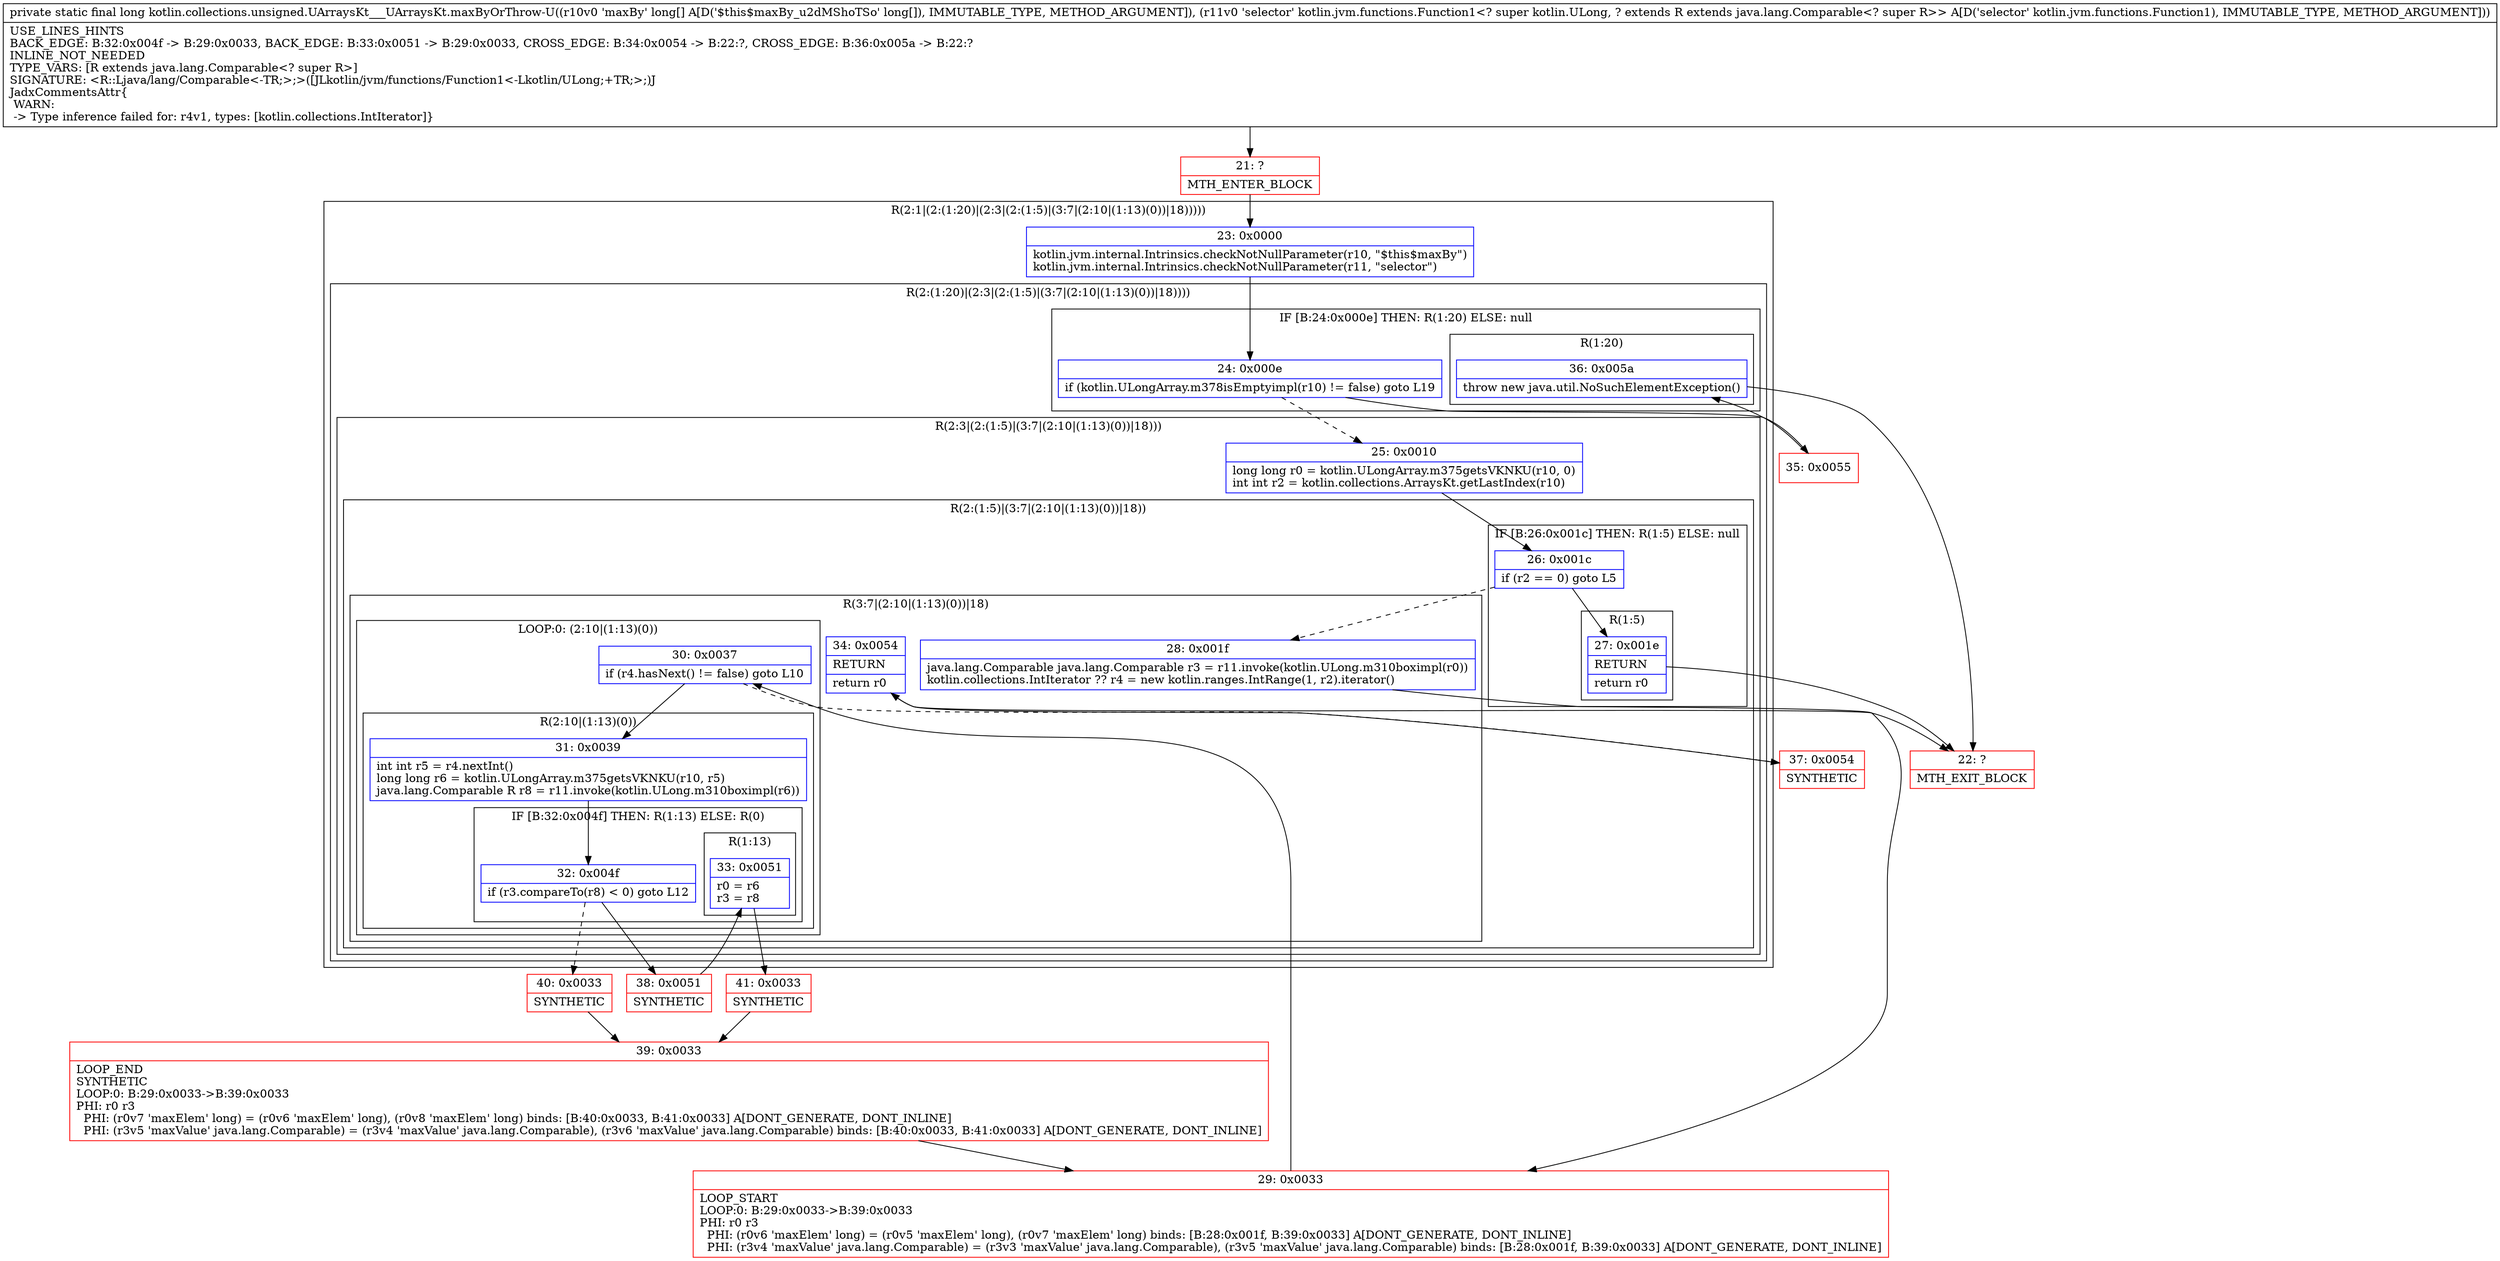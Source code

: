 digraph "CFG forkotlin.collections.unsigned.UArraysKt___UArraysKt.maxByOrThrow\-U([JLkotlin\/jvm\/functions\/Function1;)J" {
subgraph cluster_Region_1547031290 {
label = "R(2:1|(2:(1:20)|(2:3|(2:(1:5)|(3:7|(2:10|(1:13)(0))|18)))))";
node [shape=record,color=blue];
Node_23 [shape=record,label="{23\:\ 0x0000|kotlin.jvm.internal.Intrinsics.checkNotNullParameter(r10, \"$this$maxBy\")\lkotlin.jvm.internal.Intrinsics.checkNotNullParameter(r11, \"selector\")\l}"];
subgraph cluster_Region_1007804239 {
label = "R(2:(1:20)|(2:3|(2:(1:5)|(3:7|(2:10|(1:13)(0))|18))))";
node [shape=record,color=blue];
subgraph cluster_IfRegion_1232616760 {
label = "IF [B:24:0x000e] THEN: R(1:20) ELSE: null";
node [shape=record,color=blue];
Node_24 [shape=record,label="{24\:\ 0x000e|if (kotlin.ULongArray.m378isEmptyimpl(r10) != false) goto L19\l}"];
subgraph cluster_Region_2056628094 {
label = "R(1:20)";
node [shape=record,color=blue];
Node_36 [shape=record,label="{36\:\ 0x005a|throw new java.util.NoSuchElementException()\l}"];
}
}
subgraph cluster_Region_1241430759 {
label = "R(2:3|(2:(1:5)|(3:7|(2:10|(1:13)(0))|18)))";
node [shape=record,color=blue];
Node_25 [shape=record,label="{25\:\ 0x0010|long long r0 = kotlin.ULongArray.m375getsVKNKU(r10, 0)\lint int r2 = kotlin.collections.ArraysKt.getLastIndex(r10)\l}"];
subgraph cluster_Region_138746068 {
label = "R(2:(1:5)|(3:7|(2:10|(1:13)(0))|18))";
node [shape=record,color=blue];
subgraph cluster_IfRegion_222738845 {
label = "IF [B:26:0x001c] THEN: R(1:5) ELSE: null";
node [shape=record,color=blue];
Node_26 [shape=record,label="{26\:\ 0x001c|if (r2 == 0) goto L5\l}"];
subgraph cluster_Region_382400575 {
label = "R(1:5)";
node [shape=record,color=blue];
Node_27 [shape=record,label="{27\:\ 0x001e|RETURN\l|return r0\l}"];
}
}
subgraph cluster_Region_835916994 {
label = "R(3:7|(2:10|(1:13)(0))|18)";
node [shape=record,color=blue];
Node_28 [shape=record,label="{28\:\ 0x001f|java.lang.Comparable java.lang.Comparable r3 = r11.invoke(kotlin.ULong.m310boximpl(r0))\lkotlin.collections.IntIterator ?? r4 = new kotlin.ranges.IntRange(1, r2).iterator()\l}"];
subgraph cluster_LoopRegion_2086295761 {
label = "LOOP:0: (2:10|(1:13)(0))";
node [shape=record,color=blue];
Node_30 [shape=record,label="{30\:\ 0x0037|if (r4.hasNext() != false) goto L10\l}"];
subgraph cluster_Region_1434859164 {
label = "R(2:10|(1:13)(0))";
node [shape=record,color=blue];
Node_31 [shape=record,label="{31\:\ 0x0039|int int r5 = r4.nextInt()\llong long r6 = kotlin.ULongArray.m375getsVKNKU(r10, r5)\ljava.lang.Comparable R r8 = r11.invoke(kotlin.ULong.m310boximpl(r6))\l}"];
subgraph cluster_IfRegion_1032868956 {
label = "IF [B:32:0x004f] THEN: R(1:13) ELSE: R(0)";
node [shape=record,color=blue];
Node_32 [shape=record,label="{32\:\ 0x004f|if (r3.compareTo(r8) \< 0) goto L12\l}"];
subgraph cluster_Region_946930419 {
label = "R(1:13)";
node [shape=record,color=blue];
Node_33 [shape=record,label="{33\:\ 0x0051|r0 = r6\lr3 = r8\l}"];
}
subgraph cluster_Region_974931252 {
label = "R(0)";
node [shape=record,color=blue];
}
}
}
}
Node_34 [shape=record,label="{34\:\ 0x0054|RETURN\l|return r0\l}"];
}
}
}
}
}
Node_21 [shape=record,color=red,label="{21\:\ ?|MTH_ENTER_BLOCK\l}"];
Node_22 [shape=record,color=red,label="{22\:\ ?|MTH_EXIT_BLOCK\l}"];
Node_29 [shape=record,color=red,label="{29\:\ 0x0033|LOOP_START\lLOOP:0: B:29:0x0033\-\>B:39:0x0033\lPHI: r0 r3 \l  PHI: (r0v6 'maxElem' long) = (r0v5 'maxElem' long), (r0v7 'maxElem' long) binds: [B:28:0x001f, B:39:0x0033] A[DONT_GENERATE, DONT_INLINE]\l  PHI: (r3v4 'maxValue' java.lang.Comparable) = (r3v3 'maxValue' java.lang.Comparable), (r3v5 'maxValue' java.lang.Comparable) binds: [B:28:0x001f, B:39:0x0033] A[DONT_GENERATE, DONT_INLINE]\l}"];
Node_38 [shape=record,color=red,label="{38\:\ 0x0051|SYNTHETIC\l}"];
Node_41 [shape=record,color=red,label="{41\:\ 0x0033|SYNTHETIC\l}"];
Node_39 [shape=record,color=red,label="{39\:\ 0x0033|LOOP_END\lSYNTHETIC\lLOOP:0: B:29:0x0033\-\>B:39:0x0033\lPHI: r0 r3 \l  PHI: (r0v7 'maxElem' long) = (r0v6 'maxElem' long), (r0v8 'maxElem' long) binds: [B:40:0x0033, B:41:0x0033] A[DONT_GENERATE, DONT_INLINE]\l  PHI: (r3v5 'maxValue' java.lang.Comparable) = (r3v4 'maxValue' java.lang.Comparable), (r3v6 'maxValue' java.lang.Comparable) binds: [B:40:0x0033, B:41:0x0033] A[DONT_GENERATE, DONT_INLINE]\l}"];
Node_40 [shape=record,color=red,label="{40\:\ 0x0033|SYNTHETIC\l}"];
Node_37 [shape=record,color=red,label="{37\:\ 0x0054|SYNTHETIC\l}"];
Node_35 [shape=record,color=red,label="{35\:\ 0x0055}"];
MethodNode[shape=record,label="{private static final long kotlin.collections.unsigned.UArraysKt___UArraysKt.maxByOrThrow\-U((r10v0 'maxBy' long[] A[D('$this$maxBy_u2dMShoTSo' long[]), IMMUTABLE_TYPE, METHOD_ARGUMENT]), (r11v0 'selector' kotlin.jvm.functions.Function1\<? super kotlin.ULong, ? extends R extends java.lang.Comparable\<? super R\>\> A[D('selector' kotlin.jvm.functions.Function1), IMMUTABLE_TYPE, METHOD_ARGUMENT]))  | USE_LINES_HINTS\lBACK_EDGE: B:32:0x004f \-\> B:29:0x0033, BACK_EDGE: B:33:0x0051 \-\> B:29:0x0033, CROSS_EDGE: B:34:0x0054 \-\> B:22:?, CROSS_EDGE: B:36:0x005a \-\> B:22:?\lINLINE_NOT_NEEDED\lTYPE_VARS: [R extends java.lang.Comparable\<? super R\>]\lSIGNATURE: \<R::Ljava\/lang\/Comparable\<\-TR;\>;\>([JLkotlin\/jvm\/functions\/Function1\<\-Lkotlin\/ULong;+TR;\>;)J\lJadxCommentsAttr\{\l WARN: \l \-\> Type inference failed for: r4v1, types: [kotlin.collections.IntIterator]\}\l}"];
MethodNode -> Node_21;Node_23 -> Node_24;
Node_24 -> Node_25[style=dashed];
Node_24 -> Node_35;
Node_36 -> Node_22;
Node_25 -> Node_26;
Node_26 -> Node_27;
Node_26 -> Node_28[style=dashed];
Node_27 -> Node_22;
Node_28 -> Node_29;
Node_30 -> Node_31;
Node_30 -> Node_37[style=dashed];
Node_31 -> Node_32;
Node_32 -> Node_38;
Node_32 -> Node_40[style=dashed];
Node_33 -> Node_41;
Node_34 -> Node_22;
Node_21 -> Node_23;
Node_29 -> Node_30;
Node_38 -> Node_33;
Node_41 -> Node_39;
Node_39 -> Node_29;
Node_40 -> Node_39;
Node_37 -> Node_34;
Node_35 -> Node_36;
}

